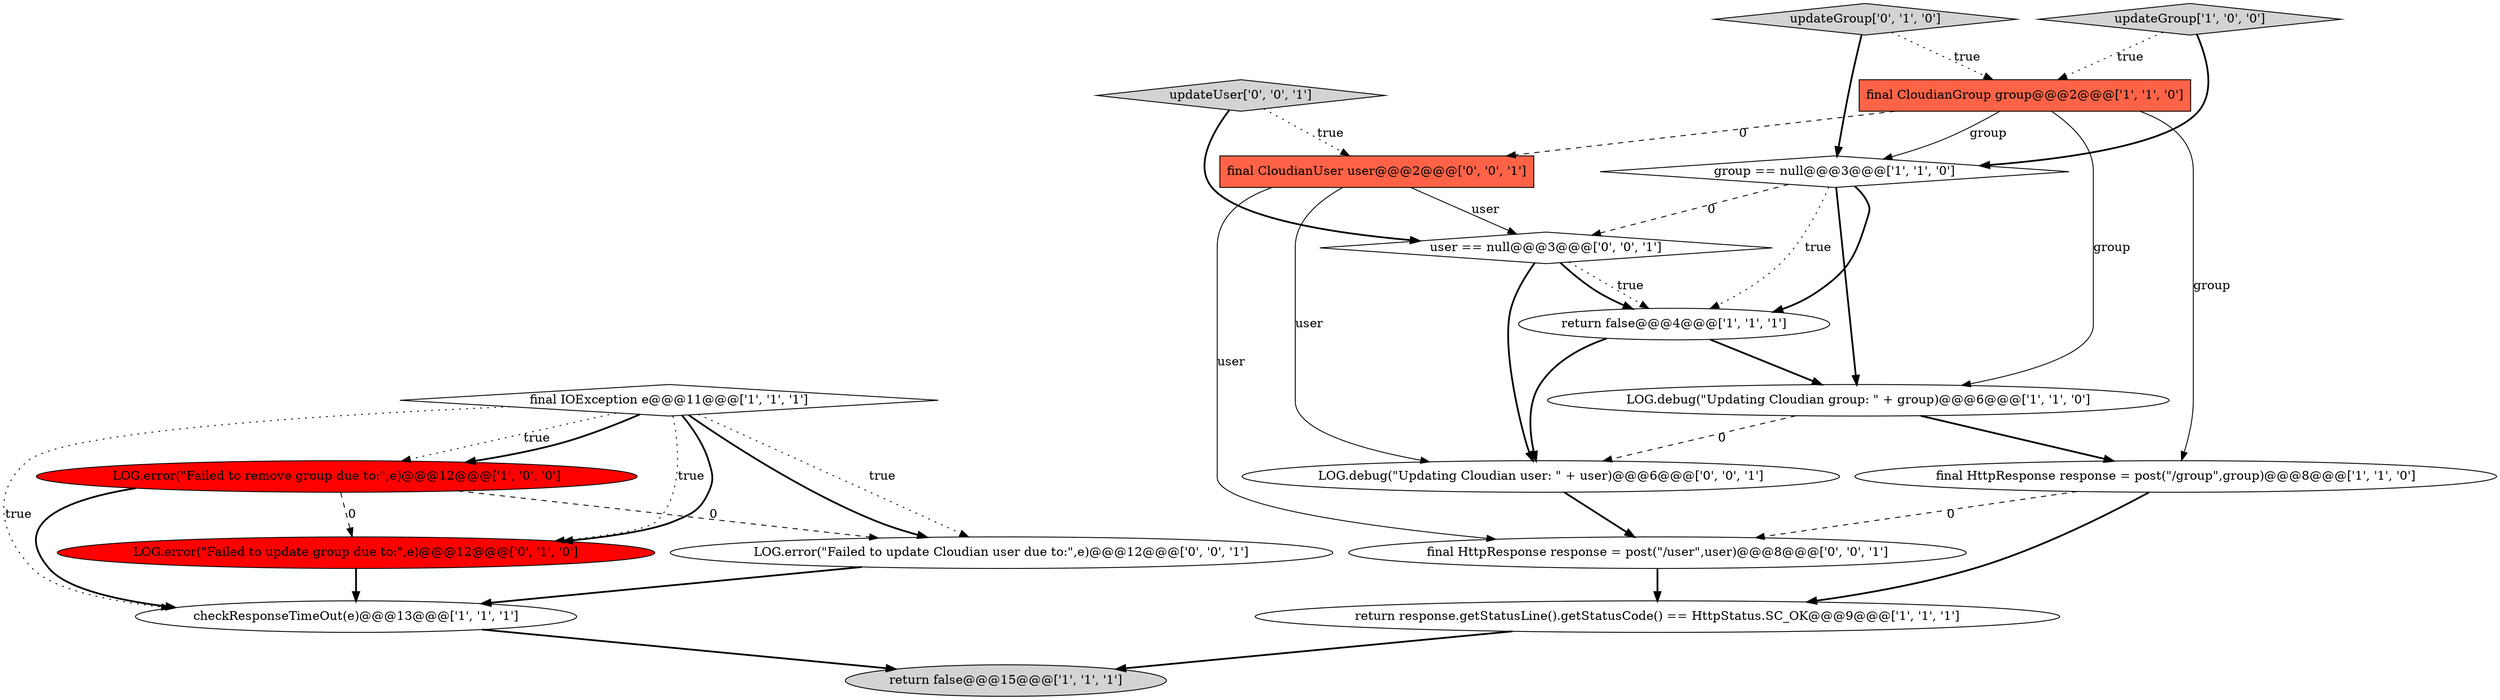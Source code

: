 digraph {
4 [style = filled, label = "return false@@@4@@@['1', '1', '1']", fillcolor = white, shape = ellipse image = "AAA0AAABBB1BBB"];
5 [style = filled, label = "LOG.debug(\"Updating Cloudian group: \" + group)@@@6@@@['1', '1', '0']", fillcolor = white, shape = ellipse image = "AAA0AAABBB1BBB"];
11 [style = filled, label = "updateGroup['0', '1', '0']", fillcolor = lightgray, shape = diamond image = "AAA0AAABBB2BBB"];
17 [style = filled, label = "user == null@@@3@@@['0', '0', '1']", fillcolor = white, shape = diamond image = "AAA0AAABBB3BBB"];
7 [style = filled, label = "return response.getStatusLine().getStatusCode() == HttpStatus.SC_OK@@@9@@@['1', '1', '1']", fillcolor = white, shape = ellipse image = "AAA0AAABBB1BBB"];
3 [style = filled, label = "checkResponseTimeOut(e)@@@13@@@['1', '1', '1']", fillcolor = white, shape = ellipse image = "AAA0AAABBB1BBB"];
14 [style = filled, label = "final HttpResponse response = post(\"/user\",user)@@@8@@@['0', '0', '1']", fillcolor = white, shape = ellipse image = "AAA0AAABBB3BBB"];
6 [style = filled, label = "updateGroup['1', '0', '0']", fillcolor = lightgray, shape = diamond image = "AAA0AAABBB1BBB"];
16 [style = filled, label = "final CloudianUser user@@@2@@@['0', '0', '1']", fillcolor = tomato, shape = box image = "AAA0AAABBB3BBB"];
2 [style = filled, label = "LOG.error(\"Failed to remove group due to:\",e)@@@12@@@['1', '0', '0']", fillcolor = red, shape = ellipse image = "AAA1AAABBB1BBB"];
12 [style = filled, label = "LOG.error(\"Failed to update group due to:\",e)@@@12@@@['0', '1', '0']", fillcolor = red, shape = ellipse image = "AAA1AAABBB2BBB"];
15 [style = filled, label = "updateUser['0', '0', '1']", fillcolor = lightgray, shape = diamond image = "AAA0AAABBB3BBB"];
10 [style = filled, label = "group == null@@@3@@@['1', '1', '0']", fillcolor = white, shape = diamond image = "AAA0AAABBB1BBB"];
8 [style = filled, label = "final IOException e@@@11@@@['1', '1', '1']", fillcolor = white, shape = diamond image = "AAA0AAABBB1BBB"];
9 [style = filled, label = "final CloudianGroup group@@@2@@@['1', '1', '0']", fillcolor = tomato, shape = box image = "AAA0AAABBB1BBB"];
1 [style = filled, label = "return false@@@15@@@['1', '1', '1']", fillcolor = lightgray, shape = ellipse image = "AAA0AAABBB1BBB"];
13 [style = filled, label = "LOG.debug(\"Updating Cloudian user: \" + user)@@@6@@@['0', '0', '1']", fillcolor = white, shape = ellipse image = "AAA0AAABBB3BBB"];
0 [style = filled, label = "final HttpResponse response = post(\"/group\",group)@@@8@@@['1', '1', '0']", fillcolor = white, shape = ellipse image = "AAA0AAABBB1BBB"];
18 [style = filled, label = "LOG.error(\"Failed to update Cloudian user due to:\",e)@@@12@@@['0', '0', '1']", fillcolor = white, shape = ellipse image = "AAA0AAABBB3BBB"];
5->13 [style = dashed, label="0"];
18->3 [style = bold, label=""];
9->16 [style = dashed, label="0"];
7->1 [style = bold, label=""];
3->1 [style = bold, label=""];
17->4 [style = dotted, label="true"];
8->2 [style = dotted, label="true"];
8->18 [style = bold, label=""];
2->3 [style = bold, label=""];
16->13 [style = solid, label="user"];
4->13 [style = bold, label=""];
17->4 [style = bold, label=""];
9->10 [style = solid, label="group"];
11->9 [style = dotted, label="true"];
15->16 [style = dotted, label="true"];
8->3 [style = dotted, label="true"];
16->14 [style = solid, label="user"];
14->7 [style = bold, label=""];
0->7 [style = bold, label=""];
9->5 [style = solid, label="group"];
0->14 [style = dashed, label="0"];
2->12 [style = dashed, label="0"];
15->17 [style = bold, label=""];
8->12 [style = dotted, label="true"];
10->5 [style = bold, label=""];
5->0 [style = bold, label=""];
6->9 [style = dotted, label="true"];
8->2 [style = bold, label=""];
11->10 [style = bold, label=""];
6->10 [style = bold, label=""];
10->17 [style = dashed, label="0"];
2->18 [style = dashed, label="0"];
10->4 [style = bold, label=""];
8->18 [style = dotted, label="true"];
16->17 [style = solid, label="user"];
17->13 [style = bold, label=""];
9->0 [style = solid, label="group"];
12->3 [style = bold, label=""];
10->4 [style = dotted, label="true"];
4->5 [style = bold, label=""];
13->14 [style = bold, label=""];
8->12 [style = bold, label=""];
}
